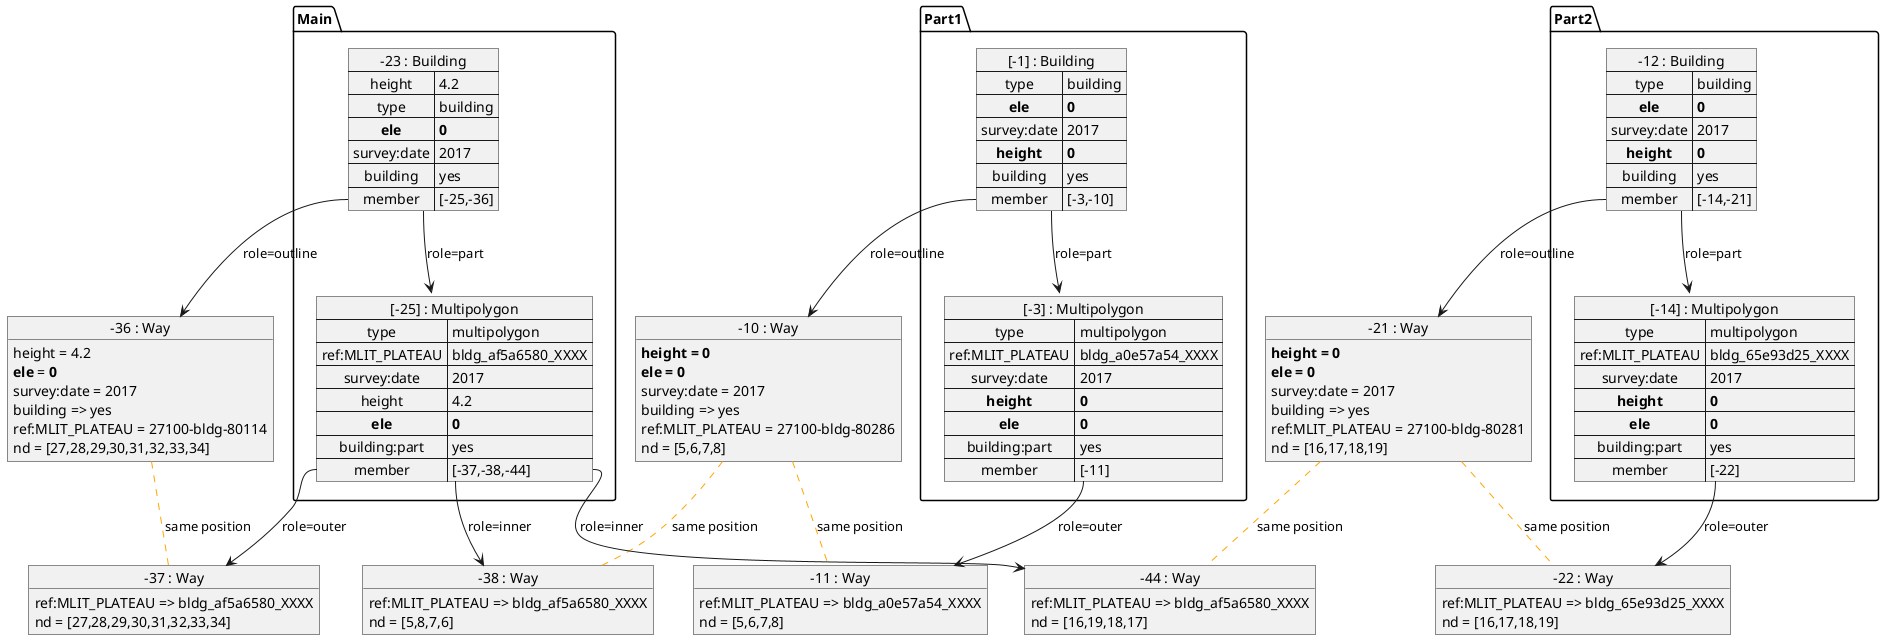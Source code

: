 ﻿@startuml
object "-36 : Way" as Way_36 {
  height = 4.2
  **ele** = **0**
  survey:date = 2017
  building => yes
  ref:MLIT_PLATEAU = 27100-bldg-80114
  nd = [27,28,29,30,31,32,33,34]
}
object "-37 : Way" as Way_37 {
  ref:MLIT_PLATEAU => bldg_af5a6580_XXXX
  nd = [27,28,29,30,31,32,33,34]
}
Way_36 .[#orange] Way_37 : same position

object "-38 : Way" as Way_38 {
  ref:MLIT_PLATEAU => bldg_af5a6580_XXXX
  nd = [5,8,7,6]
}
object "-10 : Way" as Way_10 {
  **height = 0**
  **ele = 0**
  survey:date = 2017
  building => yes
  ref:MLIT_PLATEAU = 27100-bldg-80286
  nd = [5,6,7,8]
}
object "-21 : Way" as Way_21 {
  **height = 0**
  **ele = 0**
  survey:date = 2017
  building => yes
  ref:MLIT_PLATEAU = 27100-bldg-80281
  nd = [16,17,18,19]
}
object "-11 : Way" as Way_11 {
  ref:MLIT_PLATEAU => bldg_a0e57a54_XXXX
  nd = [5,6,7,8]
}
Way_10 .[#orange]. Way_38 : same position
Way_10 .[#orange] Way_11 : same position

object "-22 : Way" as Way_22 {
  ref:MLIT_PLATEAU => bldg_65e93d25_XXXX
  nd = [16,17,18,19]
}
object "-44 : Way" as Way_44 {
  ref:MLIT_PLATEAU => bldg_af5a6580_XXXX
  nd = [16,19,18,17]
}
Way_21 .[#orange]. Way_44 : same position
Way_21 .[#orange] Way_22 : same position

package Part1 {
  map "[-3] : Multipolygon" as Relation_3 {
    type => multipolygon
    ref:MLIT_PLATEAU => bldg_a0e57a54_XXXX
    survey:date => 2017
    **height** => **0**
    **ele** => **0**
    building:part => yes
    member => [-11]
  }
  Relation_3::member --> Way_11 : role=outer
  
  map "[-1] : Building" as Relation_1 {
    type => building
    **ele** => **0**
    survey:date => 2017
    **height** => **0**
    building => yes
    member => [-3,-10]
  }
  Relation_1::member --> Relation_3 : role=part
  Relation_1::member --> Way_10 : role=outline
}
package Main {
  map "[-25] : Multipolygon" as Relation_25 {
    type => multipolygon
    ref:MLIT_PLATEAU => bldg_af5a6580_XXXX
    survey:date => 2017
    height => 4.2
    **ele** => **0**
    building:part => yes
    member => [-37,-38,-44]
  }
  Relation_25::member --> Way_37 : role=outer
  Relation_25::member --> Way_38 : role=inner
  Relation_25::member --> Way_44 : role=inner
  
  map "-23 : Building" as Relation_23 {
    height => 4.2
    type => building
    **ele** => **0**
    survey:date => 2017
    building => yes
    member => [-25,-36]
  }
  Relation_23::member --> Relation_25 : role=part
  Relation_23::member --> Way_36 : role=outline
}
package Part2 {
  map "[-14] : Multipolygon" as Relation_14 {
    type => multipolygon
    ref:MLIT_PLATEAU => bldg_65e93d25_XXXX
    survey:date => 2017
    **height** => **0**
    **ele** => **0**
    building:part => yes
    member => [-22]
  }
  Relation_14::member --> Way_22 : role=outer
  
  map "-12 : Building" as Relation_12 {
    type => building
    **ele** => **0**
    survey:date => 2017
    **height** => **0**
    building => yes
    member => [-14,-21]
  }
  Relation_12::member --> Relation_14 : role=part
  Relation_12::member --> Way_21 : role=outline
}
@enduml
